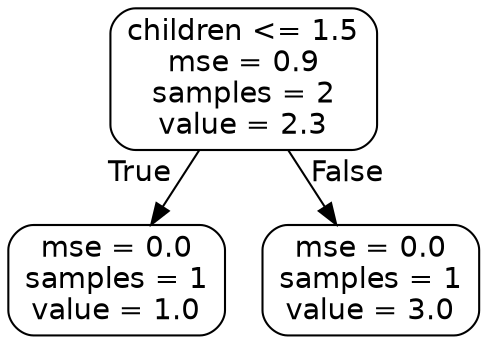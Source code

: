 digraph Tree {
node [shape=box, style="rounded", color="black", fontname=helvetica] ;
edge [fontname=helvetica] ;
0 [label="children <= 1.5\nmse = 0.9\nsamples = 2\nvalue = 2.3"] ;
1 [label="mse = 0.0\nsamples = 1\nvalue = 1.0"] ;
0 -> 1 [labeldistance=2.5, labelangle=45, headlabel="True"] ;
2 [label="mse = 0.0\nsamples = 1\nvalue = 3.0"] ;
0 -> 2 [labeldistance=2.5, labelangle=-45, headlabel="False"] ;
}